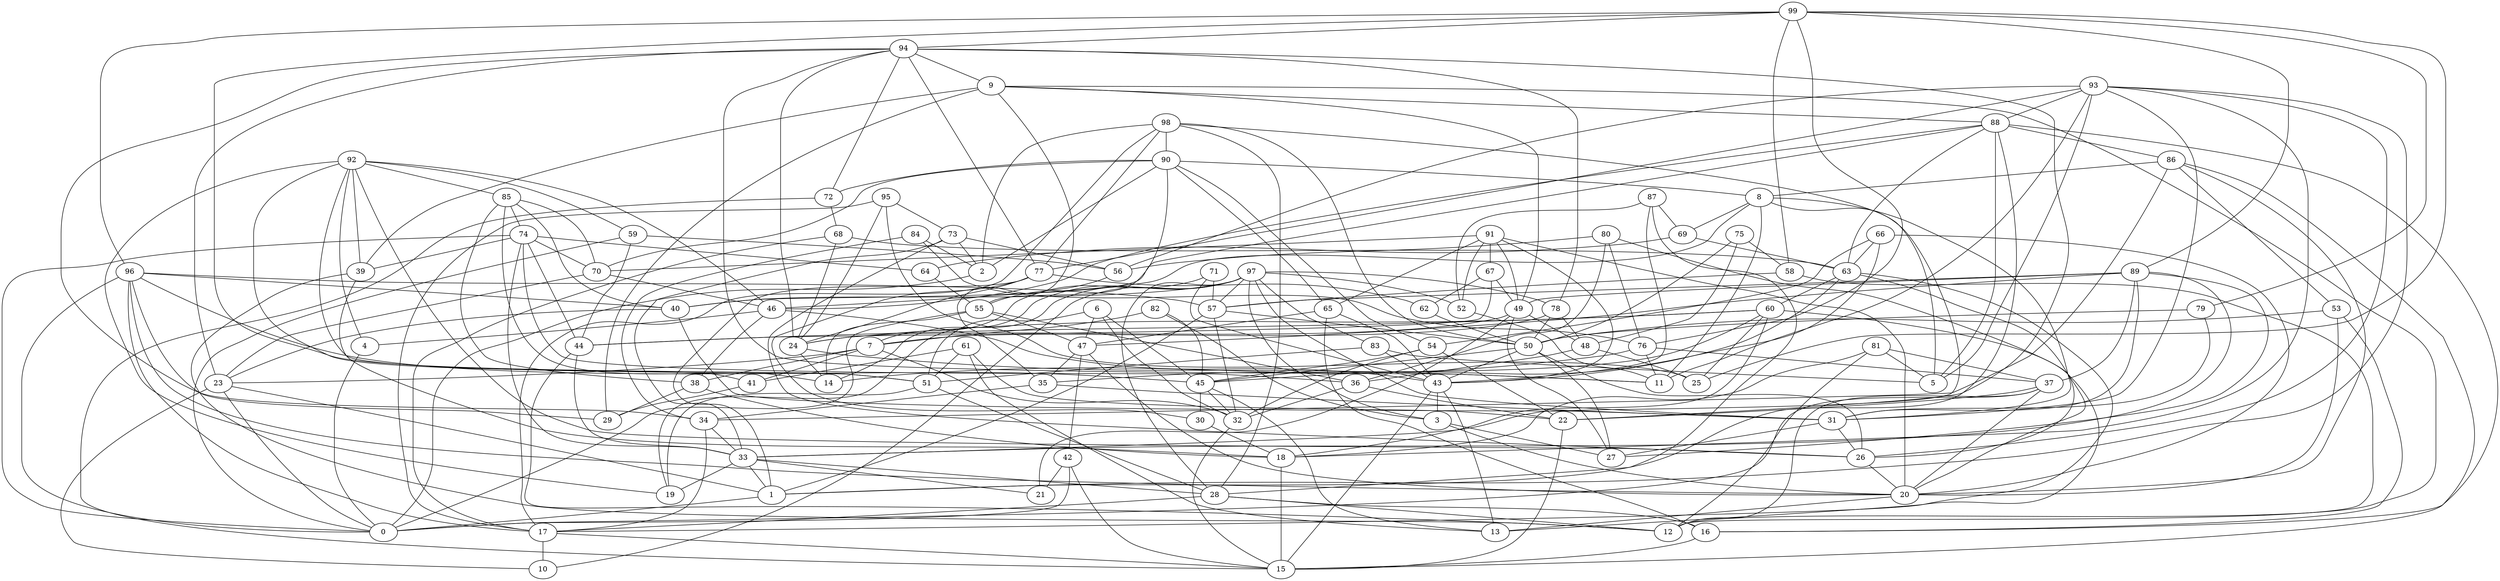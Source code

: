 digraph GG_graph {

subgraph G_graph {
edge [color = black]
"51" -> "28" [dir = none]
"51" -> "19" [dir = none]
"83" -> "5" [dir = none]
"83" -> "51" [dir = none]
"83" -> "43" [dir = none]
"87" -> "69" [dir = none]
"87" -> "52" [dir = none]
"87" -> "28" [dir = none]
"87" -> "43" [dir = none]
"52" -> "11" [dir = none]
"4" -> "0" [dir = none]
"71" -> "43" [dir = none]
"71" -> "7" [dir = none]
"71" -> "57" [dir = none]
"89" -> "49" [dir = none]
"89" -> "47" [dir = none]
"89" -> "37" [dir = none]
"89" -> "27" [dir = none]
"89" -> "31" [dir = none]
"89" -> "33" [dir = none]
"89" -> "57" [dir = none]
"82" -> "3" [dir = none]
"82" -> "7" [dir = none]
"82" -> "45" [dir = none]
"75" -> "50" [dir = none]
"75" -> "48" [dir = none]
"75" -> "58" [dir = none]
"28" -> "16" [dir = none]
"28" -> "12" [dir = none]
"28" -> "17" [dir = none]
"78" -> "48" [dir = none]
"78" -> "50" [dir = none]
"78" -> "7" [dir = none]
"36" -> "22" [dir = none]
"36" -> "32" [dir = none]
"24" -> "11" [dir = none]
"24" -> "14" [dir = none]
"92" -> "59" [dir = none]
"92" -> "85" [dir = none]
"92" -> "41" [dir = none]
"92" -> "51" [dir = none]
"92" -> "4" [dir = none]
"92" -> "19" [dir = none]
"92" -> "26" [dir = none]
"92" -> "46" [dir = none]
"42" -> "15" [dir = none]
"42" -> "0" [dir = none]
"42" -> "21" [dir = none]
"37" -> "12" [dir = none]
"37" -> "0" [dir = none]
"37" -> "20" [dir = none]
"37" -> "22" [dir = none]
"46" -> "38" [dir = none]
"46" -> "43" [dir = none]
"46" -> "4" [dir = none]
"39" -> "12" [dir = none]
"39" -> "18" [dir = none]
"9" -> "39" [dir = none]
"9" -> "35" [dir = none]
"9" -> "88" [dir = none]
"9" -> "49" [dir = none]
"9" -> "29" [dir = none]
"9" -> "12" [dir = none]
"49" -> "24" [dir = none]
"49" -> "21" [dir = none]
"49" -> "27" [dir = none]
"49" -> "48" [dir = none]
"91" -> "65" [dir = none]
"91" -> "52" [dir = none]
"91" -> "49" [dir = none]
"91" -> "43" [dir = none]
"91" -> "67" [dir = none]
"91" -> "20" [dir = none]
"72" -> "15" [dir = none]
"72" -> "68" [dir = none]
"48" -> "36" [dir = none]
"48" -> "25" [dir = none]
"2" -> "0" [dir = none]
"26" -> "20" [dir = none]
"88" -> "86" [dir = none]
"88" -> "16" [dir = none]
"88" -> "46" [dir = none]
"88" -> "1" [dir = none]
"88" -> "5" [dir = none]
"88" -> "40" [dir = none]
"88" -> "63" [dir = none]
"68" -> "17" [dir = none]
"68" -> "24" [dir = none]
"68" -> "63" [dir = none]
"63" -> "17" [dir = none]
"63" -> "26" [dir = none]
"63" -> "43" [dir = none]
"63" -> "60" [dir = none]
"77" -> "30" [dir = none]
"77" -> "62" [dir = none]
"77" -> "24" [dir = none]
"77" -> "1" [dir = none]
"54" -> "32" [dir = none]
"54" -> "22" [dir = none]
"54" -> "45" [dir = none]
"99" -> "25" [dir = none]
"99" -> "76" [dir = none]
"99" -> "96" [dir = none]
"99" -> "89" [dir = none]
"99" -> "94" [dir = none]
"99" -> "79" [dir = none]
"99" -> "58" [dir = none]
"99" -> "51" [dir = none]
"61" -> "22" [dir = none]
"61" -> "13" [dir = none]
"61" -> "41" [dir = none]
"38" -> "18" [dir = none]
"38" -> "29" [dir = none]
"53" -> "50" [dir = none]
"53" -> "20" [dir = none]
"53" -> "16" [dir = none]
"60" -> "25" [dir = none]
"60" -> "24" [dir = none]
"60" -> "35" [dir = none]
"60" -> "18" [dir = none]
"60" -> "13" [dir = none]
"60" -> "44" [dir = none]
"90" -> "55" [dir = none]
"90" -> "2" [dir = none]
"90" -> "72" [dir = none]
"90" -> "54" [dir = none]
"90" -> "8" [dir = none]
"90" -> "70" [dir = none]
"90" -> "65" [dir = none]
"23" -> "1" [dir = none]
"23" -> "10" [dir = none]
"23" -> "0" [dir = none]
"70" -> "23" [dir = none]
"70" -> "46" [dir = none]
"66" -> "20" [dir = none]
"66" -> "45" [dir = none]
"66" -> "63" [dir = none]
"66" -> "54" [dir = none]
"40" -> "23" [dir = none]
"40" -> "31" [dir = none]
"17" -> "10" [dir = none]
"17" -> "15" [dir = none]
"76" -> "37" [dir = none]
"76" -> "11" [dir = none]
"76" -> "14" [dir = none]
"1" -> "0" [dir = none]
"85" -> "38" [dir = none]
"85" -> "14" [dir = none]
"85" -> "40" [dir = none]
"85" -> "70" [dir = none]
"85" -> "74" [dir = none]
"22" -> "15" [dir = none]
"41" -> "29" [dir = none]
"81" -> "12" [dir = none]
"81" -> "18" [dir = none]
"81" -> "5" [dir = none]
"81" -> "37" [dir = none]
"69" -> "64" [dir = none]
"69" -> "63" [dir = none]
"95" -> "24" [dir = none]
"95" -> "73" [dir = none]
"95" -> "17" [dir = none]
"95" -> "25" [dir = none]
"98" -> "5" [dir = none]
"98" -> "90" [dir = none]
"98" -> "77" [dir = none]
"98" -> "50" [dir = none]
"98" -> "28" [dir = none]
"98" -> "17" [dir = none]
"98" -> "2" [dir = none]
"93" -> "11" [dir = none]
"93" -> "5" [dir = none]
"93" -> "18" [dir = none]
"93" -> "1" [dir = none]
"93" -> "77" [dir = none]
"93" -> "26" [dir = none]
"93" -> "31" [dir = none]
"93" -> "88" [dir = none]
"93" -> "56" [dir = none]
"64" -> "55" [dir = none]
"65" -> "43" [dir = none]
"65" -> "47" [dir = none]
"65" -> "16" [dir = none]
"7" -> "41" [dir = none]
"7" -> "32" [dir = none]
"7" -> "23" [dir = none]
"7" -> "38" [dir = none]
"97" -> "3" [dir = none]
"97" -> "83" [dir = none]
"97" -> "78" [dir = none]
"97" -> "57" [dir = none]
"97" -> "52" [dir = none]
"97" -> "40" [dir = none]
"97" -> "14" [dir = none]
"97" -> "31" [dir = none]
"97" -> "28" [dir = none]
"97" -> "19" [dir = none]
"97" -> "10" [dir = none]
"57" -> "50" [dir = none]
"57" -> "1" [dir = none]
"57" -> "32" [dir = none]
"45" -> "13" [dir = none]
"45" -> "32" [dir = none]
"45" -> "30" [dir = none]
"31" -> "26" [dir = none]
"31" -> "27" [dir = none]
"94" -> "77" [dir = none]
"94" -> "24" [dir = none]
"94" -> "78" [dir = none]
"94" -> "11" [dir = none]
"94" -> "22" [dir = none]
"94" -> "23" [dir = none]
"94" -> "9" [dir = none]
"94" -> "34" [dir = none]
"94" -> "72" [dir = none]
"74" -> "36" [dir = none]
"74" -> "64" [dir = none]
"74" -> "39" [dir = none]
"74" -> "70" [dir = none]
"74" -> "0" [dir = none]
"74" -> "44" [dir = none]
"74" -> "33" [dir = none]
"18" -> "15" [dir = none]
"73" -> "33" [dir = none]
"73" -> "56" [dir = none]
"73" -> "2" [dir = none]
"73" -> "26" [dir = none]
"8" -> "33" [dir = none]
"8" -> "46" [dir = none]
"8" -> "69" [dir = none]
"8" -> "11" [dir = none]
"8" -> "31" [dir = none]
"35" -> "31" [dir = none]
"35" -> "34" [dir = none]
"44" -> "33" [dir = none]
"44" -> "12" [dir = none]
"34" -> "17" [dir = none]
"34" -> "33" [dir = none]
"6" -> "32" [dir = none]
"6" -> "51" [dir = none]
"6" -> "47" [dir = none]
"6" -> "45" [dir = none]
"33" -> "19" [dir = none]
"33" -> "1" [dir = none]
"33" -> "28" [dir = none]
"33" -> "21" [dir = none]
"30" -> "18" [dir = none]
"58" -> "57" [dir = none]
"58" -> "12" [dir = none]
"84" -> "2" [dir = none]
"84" -> "76" [dir = none]
"84" -> "34" [dir = none]
"43" -> "3" [dir = none]
"43" -> "15" [dir = none]
"43" -> "13" [dir = none]
"96" -> "45" [dir = none]
"96" -> "17" [dir = none]
"96" -> "0" [dir = none]
"96" -> "29" [dir = none]
"96" -> "40" [dir = none]
"96" -> "20" [dir = none]
"96" -> "57" [dir = none]
"47" -> "35" [dir = none]
"47" -> "20" [dir = none]
"47" -> "42" [dir = none]
"32" -> "15" [dir = none]
"16" -> "15" [dir = none]
"3" -> "20" [dir = none]
"3" -> "27" [dir = none]
"55" -> "36" [dir = none]
"55" -> "14" [dir = none]
"55" -> "0" [dir = none]
"55" -> "47" [dir = none]
"62" -> "50" [dir = none]
"20" -> "13" [dir = none]
"86" -> "34" [dir = none]
"86" -> "20" [dir = none]
"86" -> "15" [dir = none]
"86" -> "53" [dir = none]
"86" -> "8" [dir = none]
"79" -> "50" [dir = none]
"79" -> "31" [dir = none]
"56" -> "55" [dir = none]
"80" -> "36" [dir = none]
"80" -> "20" [dir = none]
"80" -> "76" [dir = none]
"80" -> "56" [dir = none]
"50" -> "45" [dir = none]
"50" -> "26" [dir = none]
"50" -> "27" [dir = none]
"50" -> "43" [dir = none]
"67" -> "49" [dir = none]
"67" -> "62" [dir = none]
"67" -> "44" [dir = none]
"59" -> "56" [dir = none]
"59" -> "0" [dir = none]
"59" -> "44" [dir = none]
"91" -> "70" [dir = none]
"92" -> "39" [dir = none]
"61" -> "51" [dir = none]
}

}
